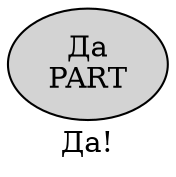 digraph SENTENCE_146 {
	graph [label="Да!"]
	node [style=filled]
		0 [label="Да
PART" color="" fillcolor=lightgray penwidth=1 shape=ellipse]
}